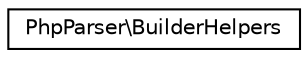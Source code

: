 digraph "Graphical Class Hierarchy"
{
  edge [fontname="Helvetica",fontsize="10",labelfontname="Helvetica",labelfontsize="10"];
  node [fontname="Helvetica",fontsize="10",shape=record];
  rankdir="LR";
  Node0 [label="PhpParser\\BuilderHelpers",height=0.2,width=0.4,color="black", fillcolor="white", style="filled",URL="$classPhpParser_1_1BuilderHelpers.html"];
}
